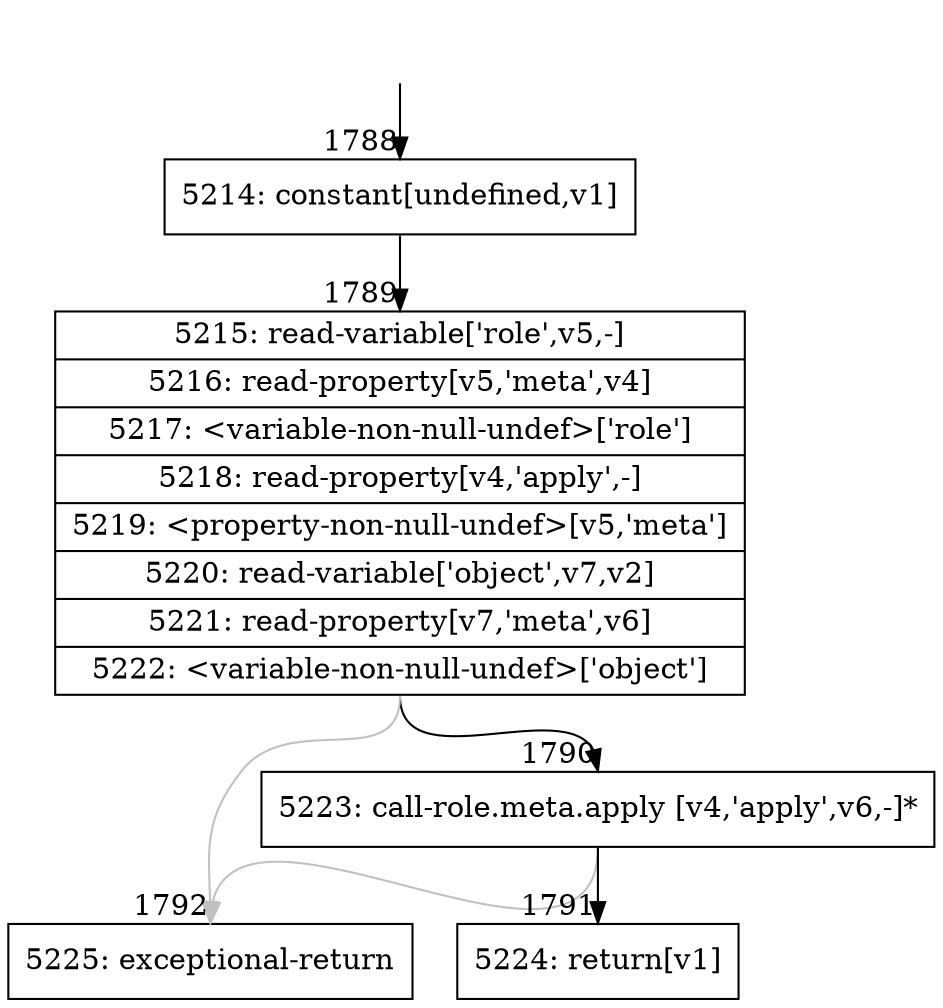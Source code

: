 digraph {
rankdir="TD"
BB_entry209[shape=none,label=""];
BB_entry209 -> BB1788 [tailport=s, headport=n, headlabel="    1788"]
BB1788 [shape=record label="{5214: constant[undefined,v1]}" ] 
BB1788 -> BB1789 [tailport=s, headport=n, headlabel="      1789"]
BB1789 [shape=record label="{5215: read-variable['role',v5,-]|5216: read-property[v5,'meta',v4]|5217: \<variable-non-null-undef\>['role']|5218: read-property[v4,'apply',-]|5219: \<property-non-null-undef\>[v5,'meta']|5220: read-variable['object',v7,v2]|5221: read-property[v7,'meta',v6]|5222: \<variable-non-null-undef\>['object']}" ] 
BB1789 -> BB1790 [tailport=s, headport=n, headlabel="      1790"]
BB1789 -> BB1792 [tailport=s, headport=n, color=gray, headlabel="      1792"]
BB1790 [shape=record label="{5223: call-role.meta.apply [v4,'apply',v6,-]*}" ] 
BB1790 -> BB1791 [tailport=s, headport=n, headlabel="      1791"]
BB1790 -> BB1792 [tailport=s, headport=n, color=gray]
BB1791 [shape=record label="{5224: return[v1]}" ] 
BB1792 [shape=record label="{5225: exceptional-return}" ] 
//#$~ 2073
}
